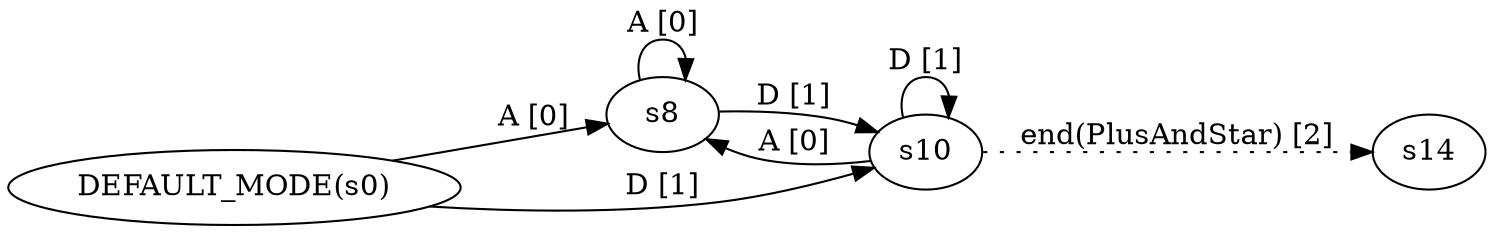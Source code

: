 digraph ATN {
  rankdir=LR;

  "DEFAULT_MODE(s0)" -> s8 [label="A [0]"]
  s8 -> s8 [label="A [0]"]
  s8 -> s10 [label="D [1]"]
  s10 -> s8 [label="A [0]"]
  s10 -> s10 [label="D [1]"]
  s10 -> s14 [label="end(PlusAndStar) [2]", style=dotted]
  "DEFAULT_MODE(s0)" -> s10 [label="D [1]"]
}